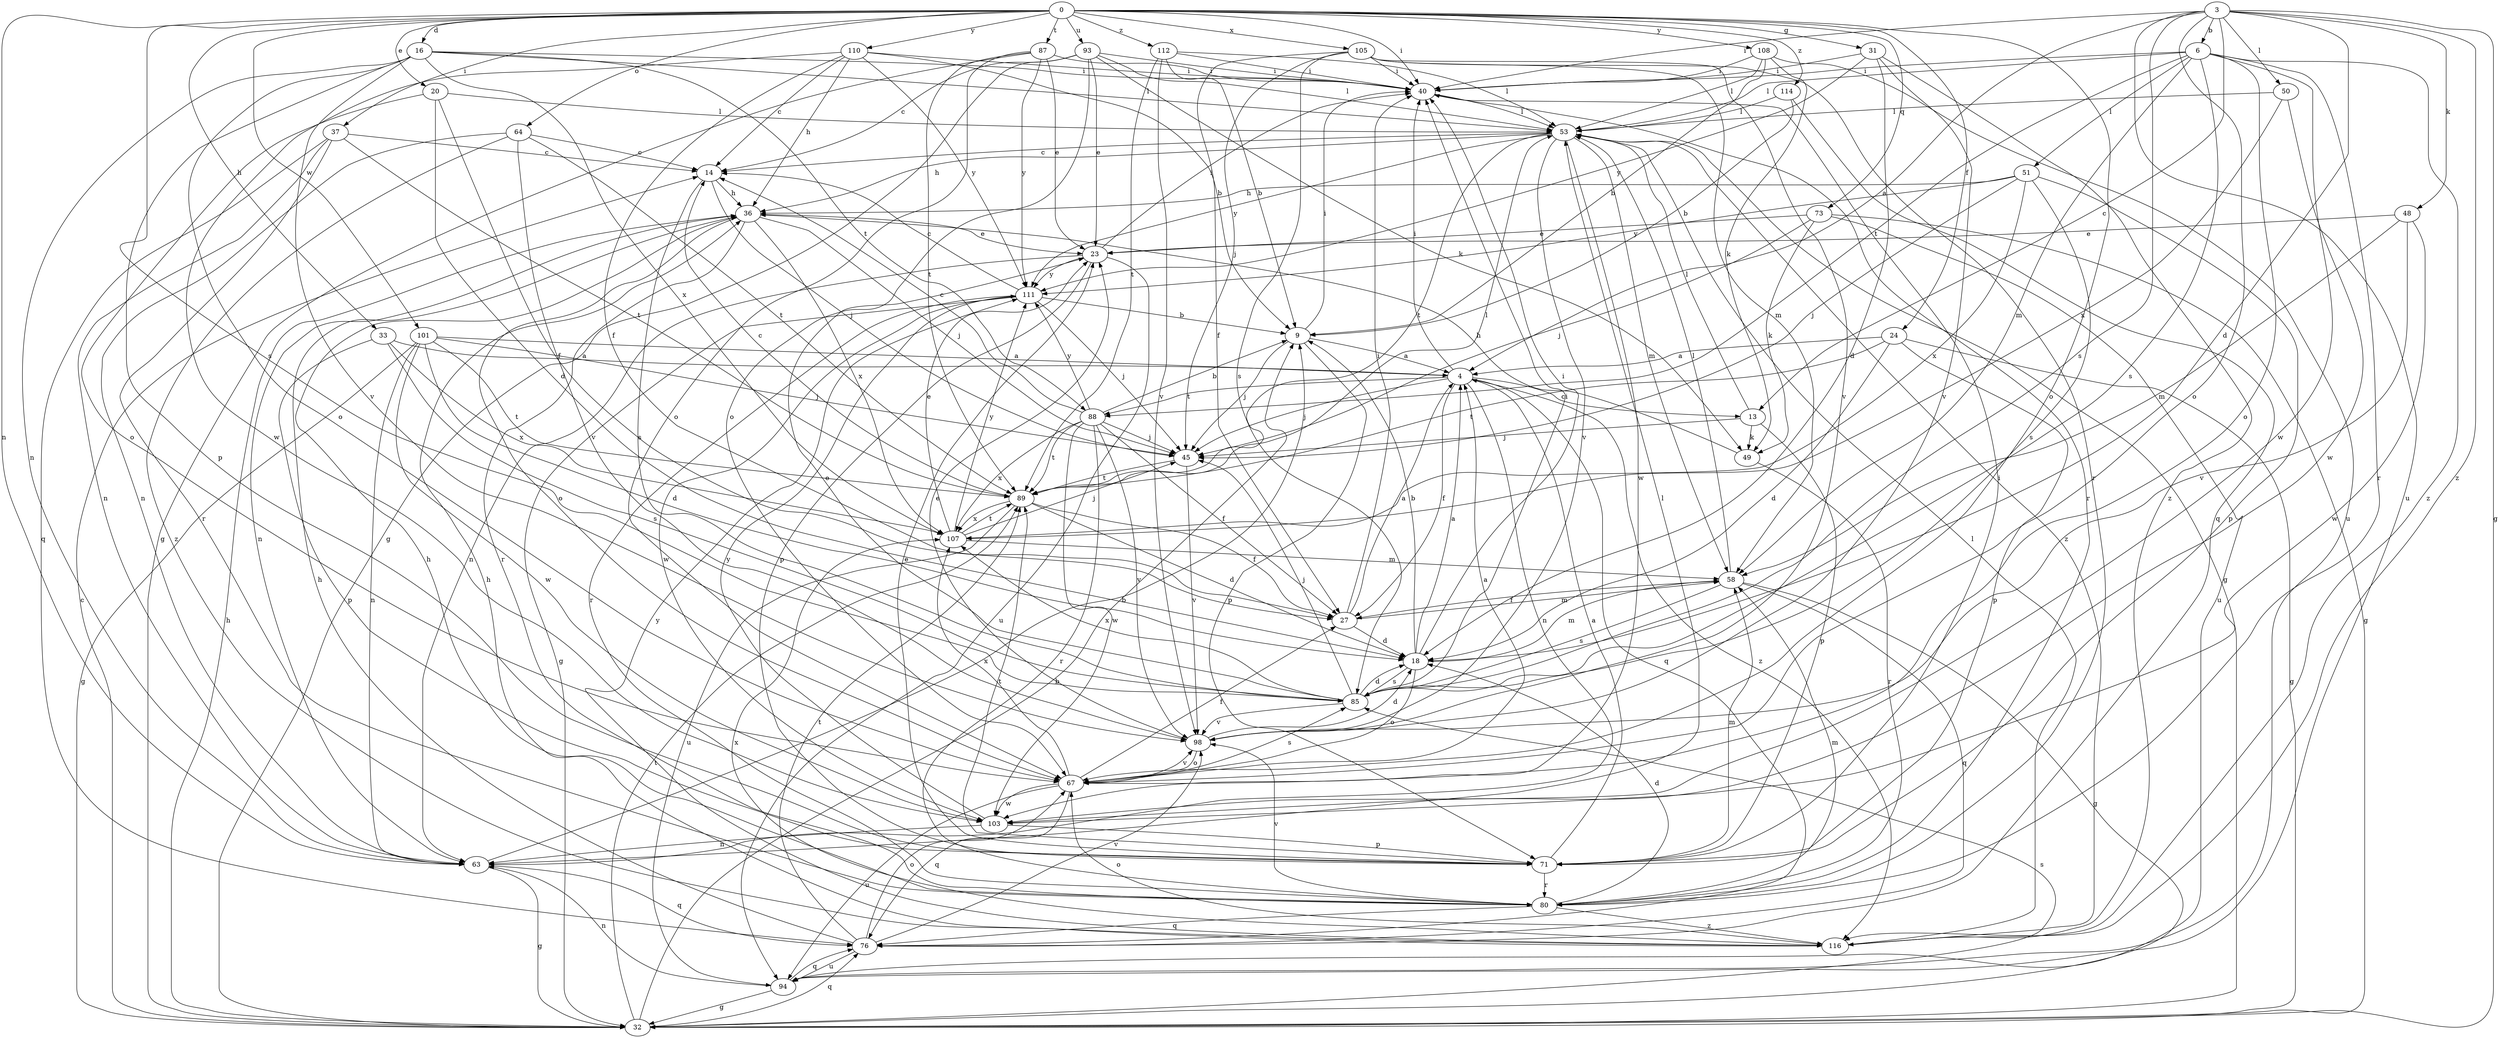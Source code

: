 strict digraph  {
0;
3;
4;
6;
9;
13;
14;
16;
18;
20;
23;
24;
27;
31;
32;
33;
36;
37;
40;
45;
48;
49;
50;
51;
53;
58;
63;
64;
67;
71;
73;
76;
80;
85;
87;
88;
89;
93;
94;
98;
101;
103;
105;
107;
108;
110;
111;
112;
114;
116;
0 -> 16  [label=d];
0 -> 20  [label=e];
0 -> 24  [label=f];
0 -> 31  [label=g];
0 -> 33  [label=h];
0 -> 37  [label=i];
0 -> 40  [label=i];
0 -> 63  [label=n];
0 -> 64  [label=o];
0 -> 67  [label=o];
0 -> 73  [label=q];
0 -> 85  [label=s];
0 -> 87  [label=t];
0 -> 93  [label=u];
0 -> 101  [label=w];
0 -> 105  [label=x];
0 -> 108  [label=y];
0 -> 110  [label=y];
0 -> 112  [label=z];
0 -> 114  [label=z];
3 -> 4  [label=a];
3 -> 6  [label=b];
3 -> 13  [label=c];
3 -> 18  [label=d];
3 -> 32  [label=g];
3 -> 40  [label=i];
3 -> 48  [label=k];
3 -> 50  [label=l];
3 -> 67  [label=o];
3 -> 85  [label=s];
3 -> 94  [label=u];
3 -> 116  [label=z];
4 -> 13  [label=c];
4 -> 27  [label=f];
4 -> 40  [label=i];
4 -> 45  [label=j];
4 -> 63  [label=n];
4 -> 76  [label=q];
4 -> 88  [label=t];
4 -> 116  [label=z];
6 -> 40  [label=i];
6 -> 51  [label=l];
6 -> 53  [label=l];
6 -> 58  [label=m];
6 -> 67  [label=o];
6 -> 80  [label=r];
6 -> 85  [label=s];
6 -> 88  [label=t];
6 -> 103  [label=w];
6 -> 116  [label=z];
9 -> 4  [label=a];
9 -> 40  [label=i];
9 -> 45  [label=j];
9 -> 71  [label=p];
13 -> 45  [label=j];
13 -> 49  [label=k];
13 -> 53  [label=l];
13 -> 71  [label=p];
14 -> 36  [label=h];
14 -> 45  [label=j];
14 -> 85  [label=s];
16 -> 40  [label=i];
16 -> 53  [label=l];
16 -> 63  [label=n];
16 -> 67  [label=o];
16 -> 71  [label=p];
16 -> 88  [label=t];
16 -> 98  [label=v];
16 -> 107  [label=x];
18 -> 4  [label=a];
18 -> 9  [label=b];
18 -> 40  [label=i];
18 -> 58  [label=m];
18 -> 67  [label=o];
18 -> 85  [label=s];
20 -> 18  [label=d];
20 -> 27  [label=f];
20 -> 53  [label=l];
20 -> 67  [label=o];
23 -> 40  [label=i];
23 -> 63  [label=n];
23 -> 71  [label=p];
23 -> 94  [label=u];
23 -> 111  [label=y];
24 -> 4  [label=a];
24 -> 18  [label=d];
24 -> 32  [label=g];
24 -> 71  [label=p];
24 -> 89  [label=t];
27 -> 4  [label=a];
27 -> 18  [label=d];
27 -> 40  [label=i];
27 -> 58  [label=m];
31 -> 18  [label=d];
31 -> 40  [label=i];
31 -> 98  [label=v];
31 -> 111  [label=y];
31 -> 116  [label=z];
32 -> 9  [label=b];
32 -> 14  [label=c];
32 -> 36  [label=h];
32 -> 76  [label=q];
32 -> 85  [label=s];
32 -> 89  [label=t];
33 -> 4  [label=a];
33 -> 71  [label=p];
33 -> 85  [label=s];
33 -> 107  [label=x];
36 -> 23  [label=e];
36 -> 45  [label=j];
36 -> 63  [label=n];
36 -> 67  [label=o];
36 -> 80  [label=r];
36 -> 107  [label=x];
37 -> 14  [label=c];
37 -> 63  [label=n];
37 -> 76  [label=q];
37 -> 80  [label=r];
37 -> 89  [label=t];
40 -> 53  [label=l];
40 -> 80  [label=r];
45 -> 89  [label=t];
45 -> 98  [label=v];
48 -> 23  [label=e];
48 -> 58  [label=m];
48 -> 98  [label=v];
48 -> 103  [label=w];
49 -> 36  [label=h];
49 -> 80  [label=r];
50 -> 53  [label=l];
50 -> 103  [label=w];
50 -> 107  [label=x];
51 -> 36  [label=h];
51 -> 45  [label=j];
51 -> 71  [label=p];
51 -> 85  [label=s];
51 -> 107  [label=x];
51 -> 111  [label=y];
53 -> 14  [label=c];
53 -> 32  [label=g];
53 -> 36  [label=h];
53 -> 58  [label=m];
53 -> 89  [label=t];
53 -> 98  [label=v];
53 -> 103  [label=w];
53 -> 111  [label=y];
53 -> 116  [label=z];
58 -> 27  [label=f];
58 -> 32  [label=g];
58 -> 53  [label=l];
58 -> 76  [label=q];
58 -> 85  [label=s];
63 -> 9  [label=b];
63 -> 32  [label=g];
63 -> 53  [label=l];
63 -> 76  [label=q];
64 -> 14  [label=c];
64 -> 63  [label=n];
64 -> 89  [label=t];
64 -> 98  [label=v];
64 -> 116  [label=z];
67 -> 4  [label=a];
67 -> 27  [label=f];
67 -> 76  [label=q];
67 -> 85  [label=s];
67 -> 94  [label=u];
67 -> 98  [label=v];
67 -> 103  [label=w];
67 -> 107  [label=x];
71 -> 4  [label=a];
71 -> 23  [label=e];
71 -> 40  [label=i];
71 -> 58  [label=m];
71 -> 80  [label=r];
71 -> 89  [label=t];
73 -> 23  [label=e];
73 -> 32  [label=g];
73 -> 45  [label=j];
73 -> 49  [label=k];
73 -> 94  [label=u];
76 -> 36  [label=h];
76 -> 67  [label=o];
76 -> 89  [label=t];
76 -> 94  [label=u];
76 -> 98  [label=v];
80 -> 18  [label=d];
80 -> 36  [label=h];
80 -> 58  [label=m];
80 -> 76  [label=q];
80 -> 98  [label=v];
80 -> 116  [label=z];
85 -> 18  [label=d];
85 -> 23  [label=e];
85 -> 40  [label=i];
85 -> 45  [label=j];
85 -> 98  [label=v];
85 -> 107  [label=x];
87 -> 23  [label=e];
87 -> 32  [label=g];
87 -> 40  [label=i];
87 -> 67  [label=o];
87 -> 89  [label=t];
87 -> 111  [label=y];
88 -> 9  [label=b];
88 -> 14  [label=c];
88 -> 27  [label=f];
88 -> 45  [label=j];
88 -> 80  [label=r];
88 -> 89  [label=t];
88 -> 98  [label=v];
88 -> 103  [label=w];
88 -> 107  [label=x];
88 -> 111  [label=y];
89 -> 14  [label=c];
89 -> 18  [label=d];
89 -> 27  [label=f];
89 -> 53  [label=l];
89 -> 94  [label=u];
89 -> 107  [label=x];
93 -> 14  [label=c];
93 -> 23  [label=e];
93 -> 32  [label=g];
93 -> 40  [label=i];
93 -> 49  [label=k];
93 -> 53  [label=l];
93 -> 67  [label=o];
94 -> 32  [label=g];
94 -> 63  [label=n];
94 -> 76  [label=q];
98 -> 18  [label=d];
98 -> 23  [label=e];
98 -> 67  [label=o];
101 -> 4  [label=a];
101 -> 18  [label=d];
101 -> 32  [label=g];
101 -> 45  [label=j];
101 -> 63  [label=n];
101 -> 89  [label=t];
101 -> 103  [label=w];
103 -> 63  [label=n];
103 -> 71  [label=p];
103 -> 111  [label=y];
105 -> 27  [label=f];
105 -> 40  [label=i];
105 -> 45  [label=j];
105 -> 58  [label=m];
105 -> 80  [label=r];
105 -> 85  [label=s];
105 -> 98  [label=v];
107 -> 23  [label=e];
107 -> 45  [label=j];
107 -> 58  [label=m];
107 -> 89  [label=t];
107 -> 111  [label=y];
108 -> 9  [label=b];
108 -> 40  [label=i];
108 -> 49  [label=k];
108 -> 53  [label=l];
108 -> 94  [label=u];
110 -> 9  [label=b];
110 -> 14  [label=c];
110 -> 27  [label=f];
110 -> 36  [label=h];
110 -> 40  [label=i];
110 -> 103  [label=w];
110 -> 111  [label=y];
111 -> 9  [label=b];
111 -> 14  [label=c];
111 -> 32  [label=g];
111 -> 45  [label=j];
111 -> 80  [label=r];
111 -> 103  [label=w];
112 -> 9  [label=b];
112 -> 40  [label=i];
112 -> 53  [label=l];
112 -> 89  [label=t];
112 -> 98  [label=v];
114 -> 9  [label=b];
114 -> 53  [label=l];
114 -> 76  [label=q];
116 -> 36  [label=h];
116 -> 53  [label=l];
116 -> 67  [label=o];
116 -> 107  [label=x];
116 -> 111  [label=y];
}
